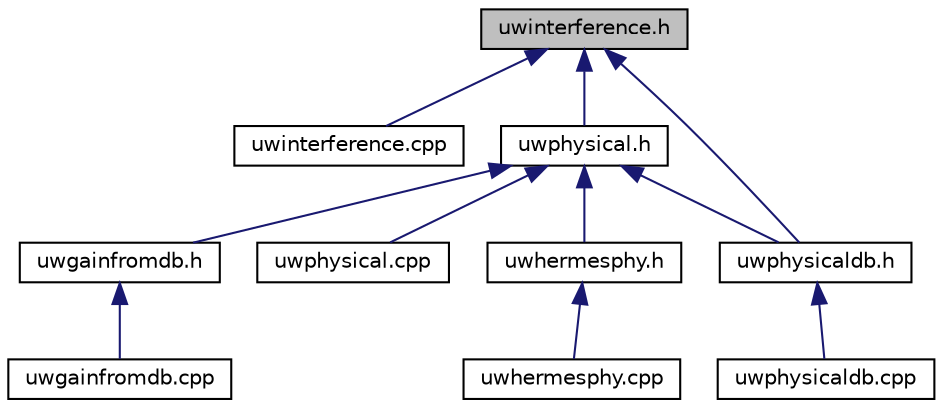 digraph "uwinterference.h"
{
 // LATEX_PDF_SIZE
  edge [fontname="Helvetica",fontsize="10",labelfontname="Helvetica",labelfontsize="10"];
  node [fontname="Helvetica",fontsize="10",shape=record];
  Node1 [label="uwinterference.h",height=0.2,width=0.4,color="black", fillcolor="grey75", style="filled", fontcolor="black",tooltip="Implementation of uwinterference class."];
  Node1 -> Node2 [dir="back",color="midnightblue",fontsize="10",style="solid",fontname="Helvetica"];
  Node2 [label="uwinterference.cpp",height=0.2,width=0.4,color="black", fillcolor="white", style="filled",URL="$uwinterference_8cpp.html",tooltip="Implementation of uwinterference class."];
  Node1 -> Node3 [dir="back",color="midnightblue",fontsize="10",style="solid",fontname="Helvetica"];
  Node3 [label="uwphysical.h",height=0.2,width=0.4,color="black", fillcolor="white", style="filled",URL="$uwphysical_8h.html",tooltip="Definition of UwPhysical class."];
  Node3 -> Node4 [dir="back",color="midnightblue",fontsize="10",style="solid",fontname="Helvetica"];
  Node4 [label="uwphysical.cpp",height=0.2,width=0.4,color="black", fillcolor="white", style="filled",URL="$uwphysical_8cpp.html",tooltip="Implementation of UnderwaterPhysical class."];
  Node3 -> Node5 [dir="back",color="midnightblue",fontsize="10",style="solid",fontname="Helvetica"];
  Node5 [label="uwgainfromdb.h",height=0.2,width=0.4,color="black", fillcolor="white", style="filled",URL="$uwgainfromdb_8h.html",tooltip="Definition of UnderwaterGainFromDb class."];
  Node5 -> Node6 [dir="back",color="midnightblue",fontsize="10",style="solid",fontname="Helvetica"];
  Node6 [label="uwgainfromdb.cpp",height=0.2,width=0.4,color="black", fillcolor="white", style="filled",URL="$uwgainfromdb_8cpp.html",tooltip="Implementation of UnderwaterGainFromDb class."];
  Node3 -> Node7 [dir="back",color="midnightblue",fontsize="10",style="solid",fontname="Helvetica"];
  Node7 [label="uwphysicaldb.h",height=0.2,width=0.4,color="black", fillcolor="white", style="filled",URL="$uwphysicaldb_8h.html",tooltip="Definition of UnderwaterPhysicaldb class."];
  Node7 -> Node8 [dir="back",color="midnightblue",fontsize="10",style="solid",fontname="Helvetica"];
  Node8 [label="uwphysicaldb.cpp",height=0.2,width=0.4,color="black", fillcolor="white", style="filled",URL="$uwphysicaldb_8cpp.html",tooltip="Implementation of UnderwaterPhysicaldb class."];
  Node3 -> Node9 [dir="back",color="midnightblue",fontsize="10",style="solid",fontname="Helvetica"];
  Node9 [label="uwhermesphy.h",height=0.2,width=0.4,color="black", fillcolor="white", style="filled",URL="$uwhermesphy_8h.html",tooltip="Definition of UwHermesPhy class."];
  Node9 -> Node10 [dir="back",color="midnightblue",fontsize="10",style="solid",fontname="Helvetica"];
  Node10 [label="uwhermesphy.cpp",height=0.2,width=0.4,color="black", fillcolor="white", style="filled",URL="$uwhermesphy_8cpp.html",tooltip="Implementation of UwHermesPhy class."];
  Node1 -> Node7 [dir="back",color="midnightblue",fontsize="10",style="solid",fontname="Helvetica"];
}

